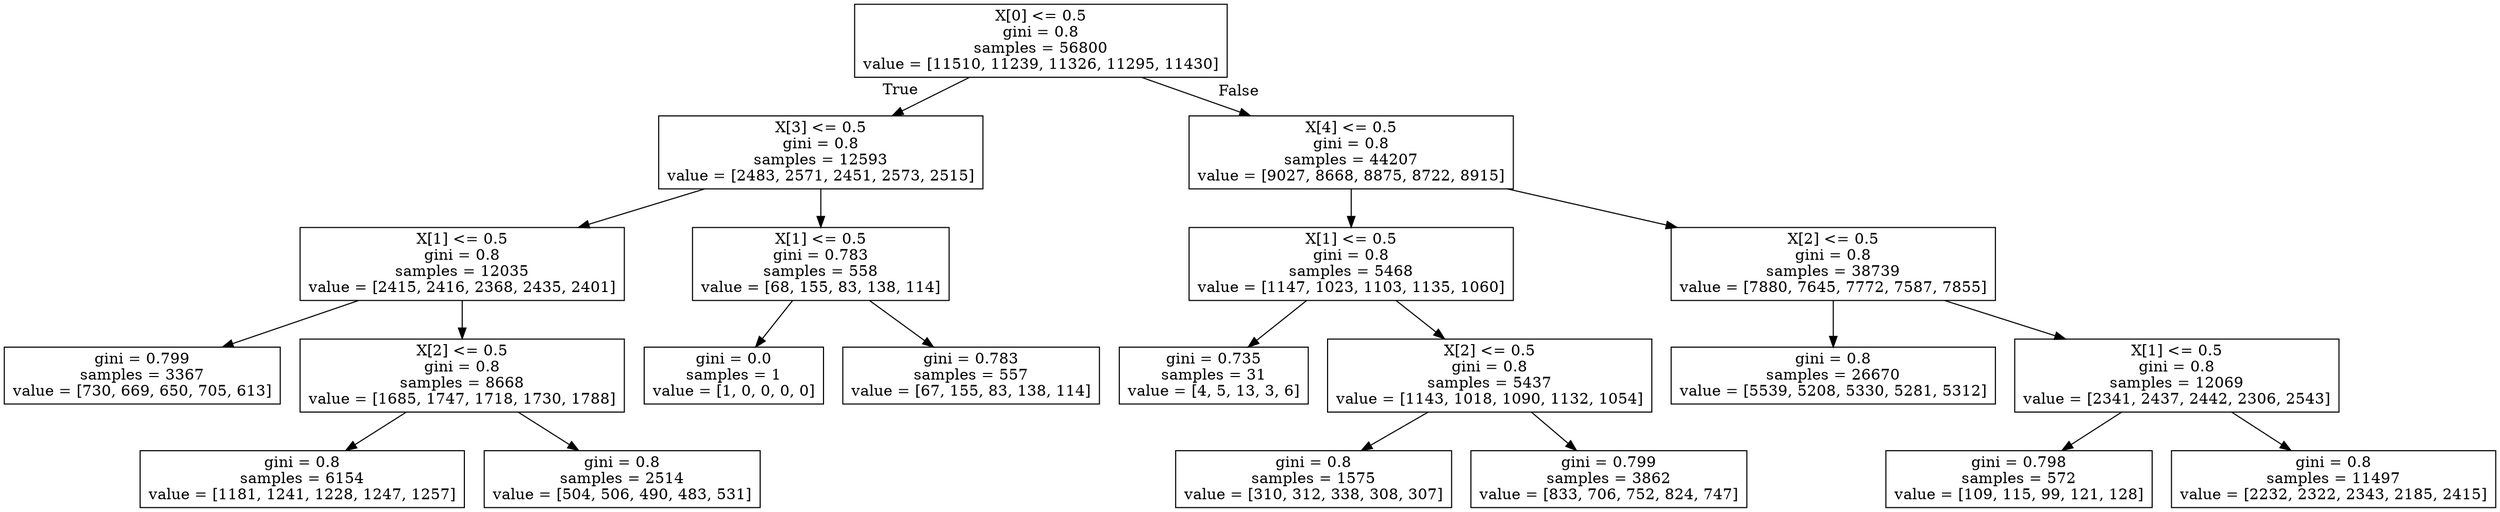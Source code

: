 digraph Tree {
node [shape=box] ;
0 [label="X[0] <= 0.5\ngini = 0.8\nsamples = 56800\nvalue = [11510, 11239, 11326, 11295, 11430]"] ;
1 [label="X[3] <= 0.5\ngini = 0.8\nsamples = 12593\nvalue = [2483, 2571, 2451, 2573, 2515]"] ;
0 -> 1 [labeldistance=2.5, labelangle=45, headlabel="True"] ;
2 [label="X[1] <= 0.5\ngini = 0.8\nsamples = 12035\nvalue = [2415, 2416, 2368, 2435, 2401]"] ;
1 -> 2 ;
3 [label="gini = 0.799\nsamples = 3367\nvalue = [730, 669, 650, 705, 613]"] ;
2 -> 3 ;
4 [label="X[2] <= 0.5\ngini = 0.8\nsamples = 8668\nvalue = [1685, 1747, 1718, 1730, 1788]"] ;
2 -> 4 ;
5 [label="gini = 0.8\nsamples = 6154\nvalue = [1181, 1241, 1228, 1247, 1257]"] ;
4 -> 5 ;
6 [label="gini = 0.8\nsamples = 2514\nvalue = [504, 506, 490, 483, 531]"] ;
4 -> 6 ;
7 [label="X[1] <= 0.5\ngini = 0.783\nsamples = 558\nvalue = [68, 155, 83, 138, 114]"] ;
1 -> 7 ;
8 [label="gini = 0.0\nsamples = 1\nvalue = [1, 0, 0, 0, 0]"] ;
7 -> 8 ;
9 [label="gini = 0.783\nsamples = 557\nvalue = [67, 155, 83, 138, 114]"] ;
7 -> 9 ;
10 [label="X[4] <= 0.5\ngini = 0.8\nsamples = 44207\nvalue = [9027, 8668, 8875, 8722, 8915]"] ;
0 -> 10 [labeldistance=2.5, labelangle=-45, headlabel="False"] ;
11 [label="X[1] <= 0.5\ngini = 0.8\nsamples = 5468\nvalue = [1147, 1023, 1103, 1135, 1060]"] ;
10 -> 11 ;
12 [label="gini = 0.735\nsamples = 31\nvalue = [4, 5, 13, 3, 6]"] ;
11 -> 12 ;
13 [label="X[2] <= 0.5\ngini = 0.8\nsamples = 5437\nvalue = [1143, 1018, 1090, 1132, 1054]"] ;
11 -> 13 ;
14 [label="gini = 0.8\nsamples = 1575\nvalue = [310, 312, 338, 308, 307]"] ;
13 -> 14 ;
15 [label="gini = 0.799\nsamples = 3862\nvalue = [833, 706, 752, 824, 747]"] ;
13 -> 15 ;
16 [label="X[2] <= 0.5\ngini = 0.8\nsamples = 38739\nvalue = [7880, 7645, 7772, 7587, 7855]"] ;
10 -> 16 ;
17 [label="gini = 0.8\nsamples = 26670\nvalue = [5539, 5208, 5330, 5281, 5312]"] ;
16 -> 17 ;
18 [label="X[1] <= 0.5\ngini = 0.8\nsamples = 12069\nvalue = [2341, 2437, 2442, 2306, 2543]"] ;
16 -> 18 ;
19 [label="gini = 0.798\nsamples = 572\nvalue = [109, 115, 99, 121, 128]"] ;
18 -> 19 ;
20 [label="gini = 0.8\nsamples = 11497\nvalue = [2232, 2322, 2343, 2185, 2415]"] ;
18 -> 20 ;
}